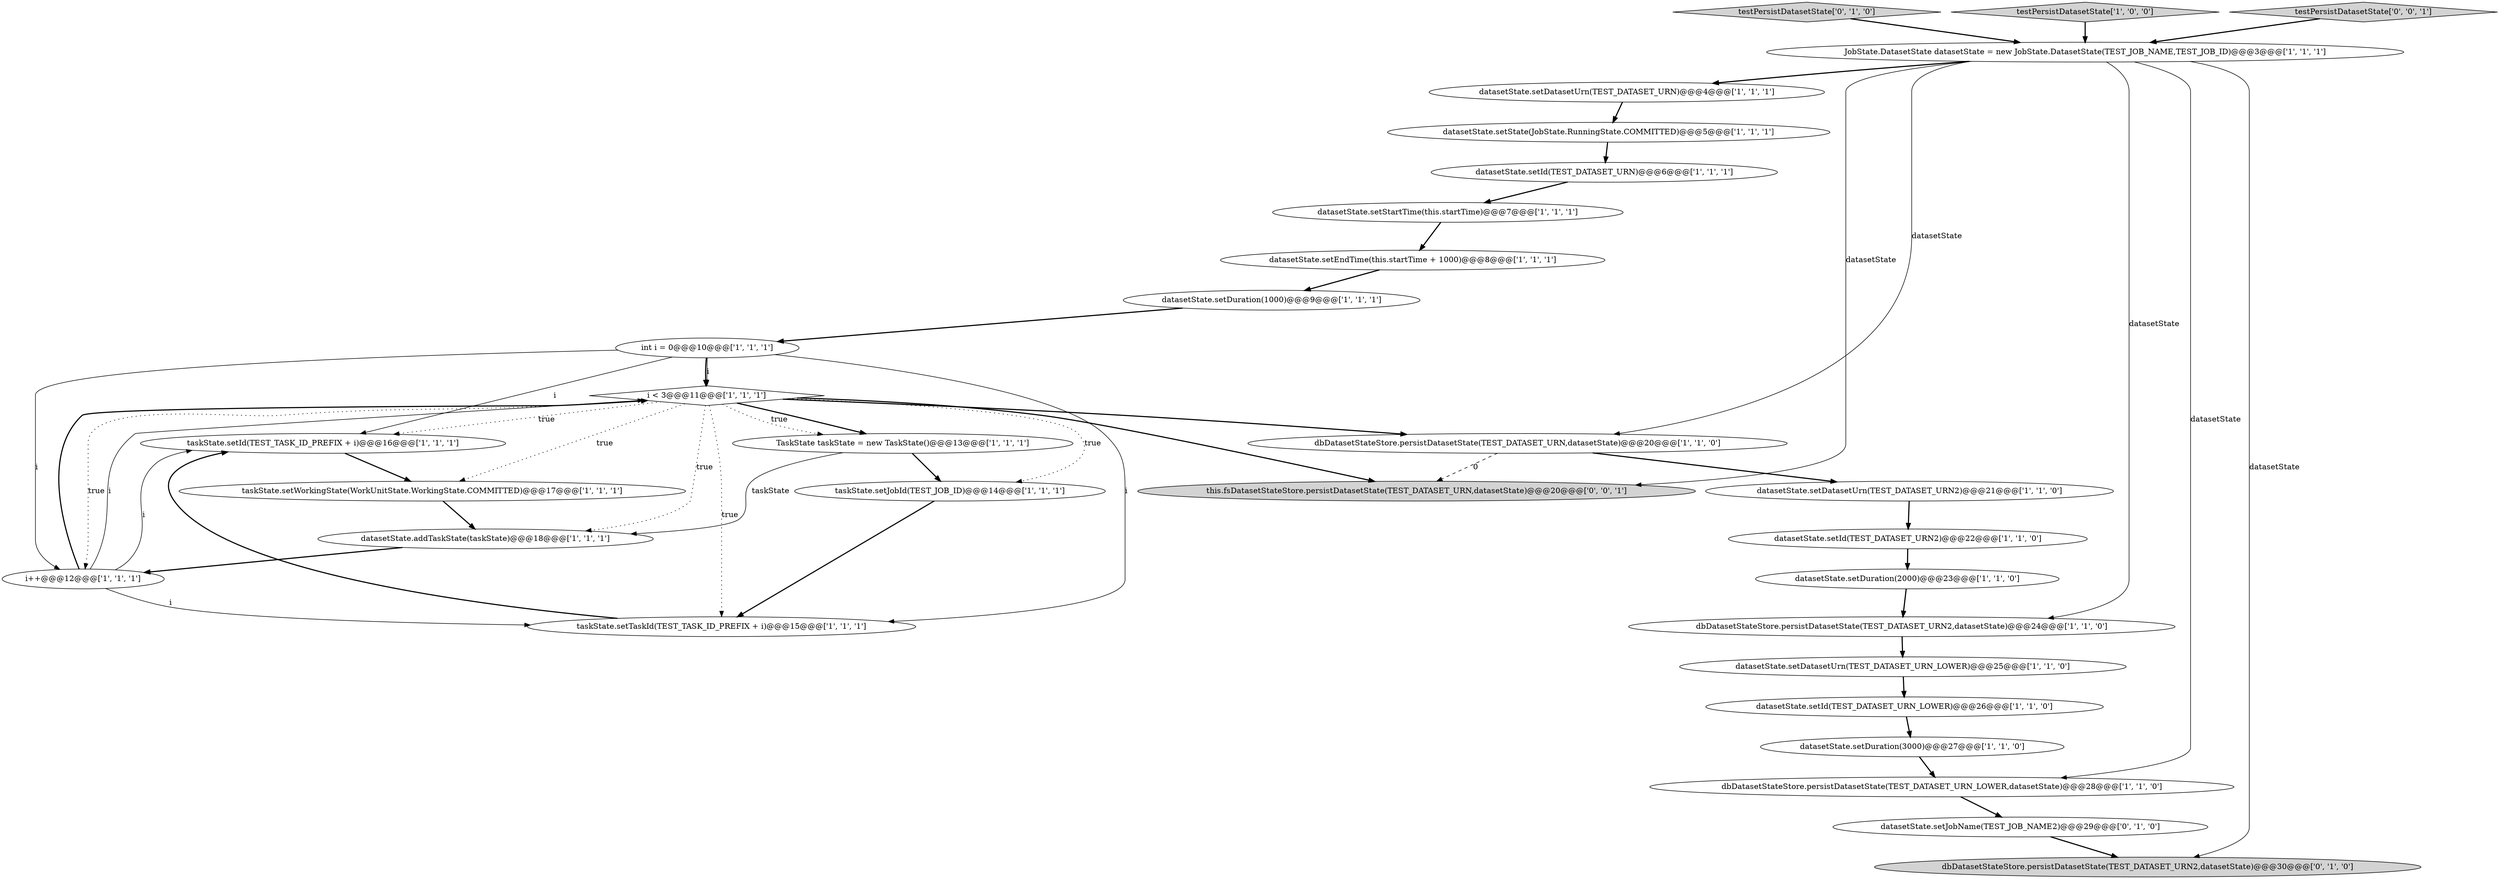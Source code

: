 digraph {
3 [style = filled, label = "i < 3@@@11@@@['1', '1', '1']", fillcolor = white, shape = diamond image = "AAA0AAABBB1BBB"];
8 [style = filled, label = "datasetState.setDuration(3000)@@@27@@@['1', '1', '0']", fillcolor = white, shape = ellipse image = "AAA0AAABBB1BBB"];
4 [style = filled, label = "datasetState.setDatasetUrn(TEST_DATASET_URN)@@@4@@@['1', '1', '1']", fillcolor = white, shape = ellipse image = "AAA0AAABBB1BBB"];
1 [style = filled, label = "datasetState.setDatasetUrn(TEST_DATASET_URN2)@@@21@@@['1', '1', '0']", fillcolor = white, shape = ellipse image = "AAA0AAABBB1BBB"];
9 [style = filled, label = "int i = 0@@@10@@@['1', '1', '1']", fillcolor = white, shape = ellipse image = "AAA0AAABBB1BBB"];
26 [style = filled, label = "testPersistDatasetState['0', '1', '0']", fillcolor = lightgray, shape = diamond image = "AAA0AAABBB2BBB"];
0 [style = filled, label = "taskState.setId(TEST_TASK_ID_PREFIX + i)@@@16@@@['1', '1', '1']", fillcolor = white, shape = ellipse image = "AAA0AAABBB1BBB"];
2 [style = filled, label = "TaskState taskState = new TaskState()@@@13@@@['1', '1', '1']", fillcolor = white, shape = ellipse image = "AAA0AAABBB1BBB"];
22 [style = filled, label = "dbDatasetStateStore.persistDatasetState(TEST_DATASET_URN,datasetState)@@@20@@@['1', '1', '0']", fillcolor = white, shape = ellipse image = "AAA0AAABBB1BBB"];
23 [style = filled, label = "taskState.setJobId(TEST_JOB_ID)@@@14@@@['1', '1', '1']", fillcolor = white, shape = ellipse image = "AAA0AAABBB1BBB"];
12 [style = filled, label = "datasetState.setId(TEST_DATASET_URN)@@@6@@@['1', '1', '1']", fillcolor = white, shape = ellipse image = "AAA0AAABBB1BBB"];
21 [style = filled, label = "i++@@@12@@@['1', '1', '1']", fillcolor = white, shape = ellipse image = "AAA0AAABBB1BBB"];
18 [style = filled, label = "datasetState.setEndTime(this.startTime + 1000)@@@8@@@['1', '1', '1']", fillcolor = white, shape = ellipse image = "AAA0AAABBB1BBB"];
15 [style = filled, label = "taskState.setTaskId(TEST_TASK_ID_PREFIX + i)@@@15@@@['1', '1', '1']", fillcolor = white, shape = ellipse image = "AAA0AAABBB1BBB"];
5 [style = filled, label = "dbDatasetStateStore.persistDatasetState(TEST_DATASET_URN_LOWER,datasetState)@@@28@@@['1', '1', '0']", fillcolor = white, shape = ellipse image = "AAA0AAABBB1BBB"];
30 [style = filled, label = "this.fsDatasetStateStore.persistDatasetState(TEST_DATASET_URN,datasetState)@@@20@@@['0', '0', '1']", fillcolor = lightgray, shape = ellipse image = "AAA0AAABBB3BBB"];
25 [style = filled, label = "datasetState.setStartTime(this.startTime)@@@7@@@['1', '1', '1']", fillcolor = white, shape = ellipse image = "AAA0AAABBB1BBB"];
16 [style = filled, label = "datasetState.setDuration(2000)@@@23@@@['1', '1', '0']", fillcolor = white, shape = ellipse image = "AAA0AAABBB1BBB"];
7 [style = filled, label = "datasetState.setId(TEST_DATASET_URN2)@@@22@@@['1', '1', '0']", fillcolor = white, shape = ellipse image = "AAA0AAABBB1BBB"];
14 [style = filled, label = "taskState.setWorkingState(WorkUnitState.WorkingState.COMMITTED)@@@17@@@['1', '1', '1']", fillcolor = white, shape = ellipse image = "AAA0AAABBB1BBB"];
20 [style = filled, label = "datasetState.setDatasetUrn(TEST_DATASET_URN_LOWER)@@@25@@@['1', '1', '0']", fillcolor = white, shape = ellipse image = "AAA0AAABBB1BBB"];
28 [style = filled, label = "dbDatasetStateStore.persistDatasetState(TEST_DATASET_URN2,datasetState)@@@30@@@['0', '1', '0']", fillcolor = lightgray, shape = ellipse image = "AAA1AAABBB2BBB"];
17 [style = filled, label = "testPersistDatasetState['1', '0', '0']", fillcolor = lightgray, shape = diamond image = "AAA0AAABBB1BBB"];
6 [style = filled, label = "datasetState.setDuration(1000)@@@9@@@['1', '1', '1']", fillcolor = white, shape = ellipse image = "AAA0AAABBB1BBB"];
13 [style = filled, label = "datasetState.setState(JobState.RunningState.COMMITTED)@@@5@@@['1', '1', '1']", fillcolor = white, shape = ellipse image = "AAA0AAABBB1BBB"];
24 [style = filled, label = "datasetState.addTaskState(taskState)@@@18@@@['1', '1', '1']", fillcolor = white, shape = ellipse image = "AAA0AAABBB1BBB"];
27 [style = filled, label = "datasetState.setJobName(TEST_JOB_NAME2)@@@29@@@['0', '1', '0']", fillcolor = white, shape = ellipse image = "AAA1AAABBB2BBB"];
11 [style = filled, label = "datasetState.setId(TEST_DATASET_URN_LOWER)@@@26@@@['1', '1', '0']", fillcolor = white, shape = ellipse image = "AAA0AAABBB1BBB"];
19 [style = filled, label = "dbDatasetStateStore.persistDatasetState(TEST_DATASET_URN2,datasetState)@@@24@@@['1', '1', '0']", fillcolor = white, shape = ellipse image = "AAA0AAABBB1BBB"];
10 [style = filled, label = "JobState.DatasetState datasetState = new JobState.DatasetState(TEST_JOB_NAME,TEST_JOB_ID)@@@3@@@['1', '1', '1']", fillcolor = white, shape = ellipse image = "AAA0AAABBB1BBB"];
29 [style = filled, label = "testPersistDatasetState['0', '0', '1']", fillcolor = lightgray, shape = diamond image = "AAA0AAABBB3BBB"];
24->21 [style = bold, label=""];
12->25 [style = bold, label=""];
21->3 [style = bold, label=""];
3->15 [style = dotted, label="true"];
23->15 [style = bold, label=""];
8->5 [style = bold, label=""];
10->28 [style = solid, label="datasetState"];
3->2 [style = bold, label=""];
27->28 [style = bold, label=""];
3->24 [style = dotted, label="true"];
10->19 [style = solid, label="datasetState"];
22->30 [style = dashed, label="0"];
19->20 [style = bold, label=""];
16->19 [style = bold, label=""];
9->15 [style = solid, label="i"];
7->16 [style = bold, label=""];
9->3 [style = bold, label=""];
9->21 [style = solid, label="i"];
2->24 [style = solid, label="taskState"];
21->3 [style = solid, label="i"];
10->30 [style = solid, label="datasetState"];
3->21 [style = dotted, label="true"];
3->23 [style = dotted, label="true"];
3->14 [style = dotted, label="true"];
3->30 [style = bold, label=""];
14->24 [style = bold, label=""];
26->10 [style = bold, label=""];
25->18 [style = bold, label=""];
9->0 [style = solid, label="i"];
6->9 [style = bold, label=""];
3->0 [style = dotted, label="true"];
13->12 [style = bold, label=""];
15->0 [style = bold, label=""];
21->0 [style = solid, label="i"];
10->4 [style = bold, label=""];
11->8 [style = bold, label=""];
10->22 [style = solid, label="datasetState"];
10->5 [style = solid, label="datasetState"];
3->2 [style = dotted, label="true"];
5->27 [style = bold, label=""];
9->3 [style = solid, label="i"];
29->10 [style = bold, label=""];
21->15 [style = solid, label="i"];
4->13 [style = bold, label=""];
3->22 [style = bold, label=""];
1->7 [style = bold, label=""];
0->14 [style = bold, label=""];
22->1 [style = bold, label=""];
17->10 [style = bold, label=""];
18->6 [style = bold, label=""];
2->23 [style = bold, label=""];
20->11 [style = bold, label=""];
}
